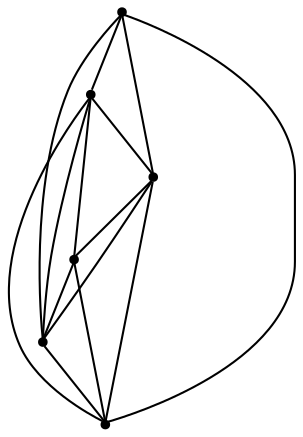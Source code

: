graph {
  node [shape=point,comment="{\"directed\":false,\"doi\":\"10.4230/LIPIcs.GD.2024.29\",\"figure\":\"1 (3)\"}"]

  v0 [pos="2009.8377696426187,642.0569739262706"]
  v1 [pos="1687.477127811519,455.98518169562567"]
  v2 [pos="1902.384264762788,828.1286389958112"]
  v3 [pos="1902.3842647627878,455.98518169562567"]
  v4 [pos="1687.477127811519,828.1286389958112"]
  v5 [pos="1580.0234957400808,642.0569739262706"]

  v0 -- v1 [id="-1",pos="2009.8377696426187,642.0569739262706 1687.477127811519,455.98518169562567 1687.477127811519,455.98518169562567 1687.477127811519,455.98518169562567"]
  v5 -- v1 [id="-2",pos="1580.0234957400808,642.0569739262706 1687.477127811519,455.98518169562567 1687.477127811519,455.98518169562567 1687.477127811519,455.98518169562567"]
  v5 -- v2 [id="-3",pos="1580.0234957400808,642.0569739262706 1902.384264762788,828.1286389958112 1902.384264762788,828.1286389958112 1902.384264762788,828.1286389958112"]
  v4 -- v5 [id="-4",pos="1687.477127811519,828.1286389958112 1580.0234957400808,642.0569739262706 1580.0234957400808,642.0569739262706 1580.0234957400808,642.0569739262706"]
  v4 -- v0 [id="-5",pos="1687.477127811519,828.1286389958112 2009.8377696426187,642.0569739262706 2009.8377696426187,642.0569739262706 2009.8377696426187,642.0569739262706"]
  v1 -- v3 [id="-6",pos="1687.477127811519,455.98518169562567 1902.3842647627878,455.98518169562567 1902.3842647627878,455.98518169562567 1902.3842647627878,455.98518169562567"]
  v1 -- v4 [id="-7",pos="1687.477127811519,455.98518169562567 1687.477127811519,828.1286389958112 1687.477127811519,828.1286389958112 1687.477127811519,828.1286389958112"]
  v2 -- v4 [id="-8",pos="1902.384264762788,828.1286389958112 1687.477127811519,828.1286389958112 1687.477127811519,828.1286389958112 1687.477127811519,828.1286389958112"]
  v2 -- v3 [id="-9",pos="1902.384264762788,828.1286389958112 1902.3842647627878,455.98518169562567 1902.3842647627878,455.98518169562567 1902.3842647627878,455.98518169562567"]
  v2 -- v1 [id="-10",pos="1902.384264762788,828.1286389958112 1687.477127811519,455.98518169562567 1687.477127811519,455.98518169562567 1687.477127811519,455.98518169562567"]
  v3 -- v0 [id="-11",pos="1902.3842647627878,455.98518169562567 2009.8377696426187,642.0569739262706 2009.8377696426187,642.0569739262706 2009.8377696426187,642.0569739262706"]
  v3 -- v5 [id="-12",pos="1902.3842647627878,455.98518169562567 1580.0234957400808,642.0569739262706 1580.0234957400808,642.0569739262706 1580.0234957400808,642.0569739262706"]
  v3 -- v4 [id="-13",pos="1902.3842647627878,455.98518169562567 1687.477127811519,828.1286389958112 1687.477127811519,828.1286389958112 1687.477127811519,828.1286389958112"]
  v0 -- v2 [id="-14",pos="2009.8377696426187,642.0569739262706 1902.384264762788,828.1286389958112 1902.384264762788,828.1286389958112 1902.384264762788,828.1286389958112"]
}
